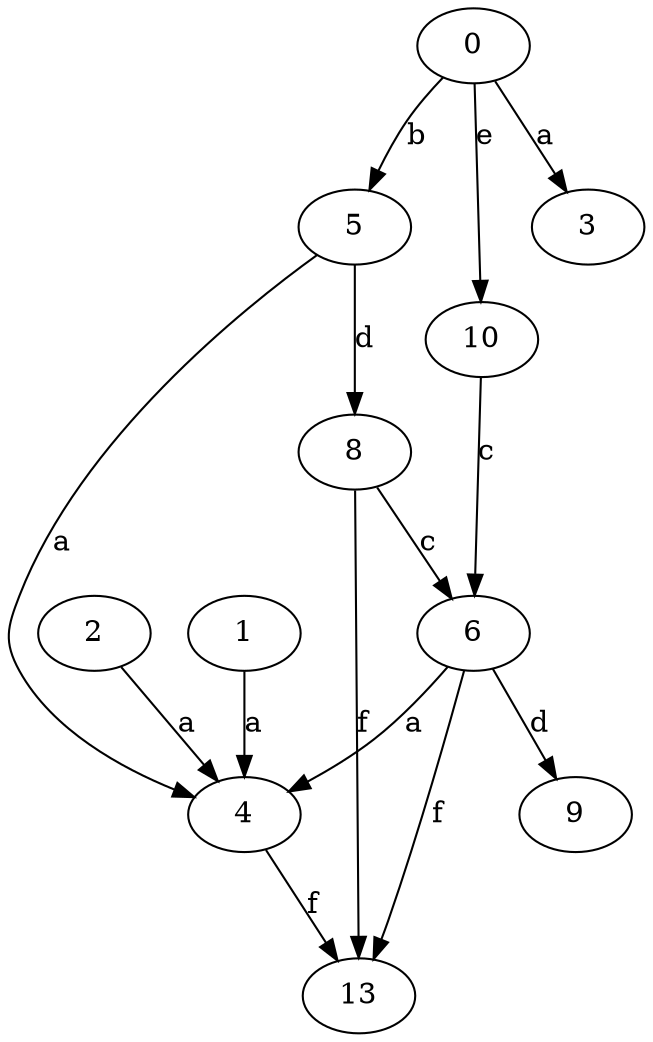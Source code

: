 strict digraph  {
2;
0;
3;
4;
5;
1;
6;
8;
9;
10;
13;
2 -> 4  [label=a];
0 -> 3  [label=a];
0 -> 5  [label=b];
0 -> 10  [label=e];
4 -> 13  [label=f];
5 -> 4  [label=a];
5 -> 8  [label=d];
1 -> 4  [label=a];
6 -> 4  [label=a];
6 -> 9  [label=d];
6 -> 13  [label=f];
8 -> 6  [label=c];
8 -> 13  [label=f];
10 -> 6  [label=c];
}
